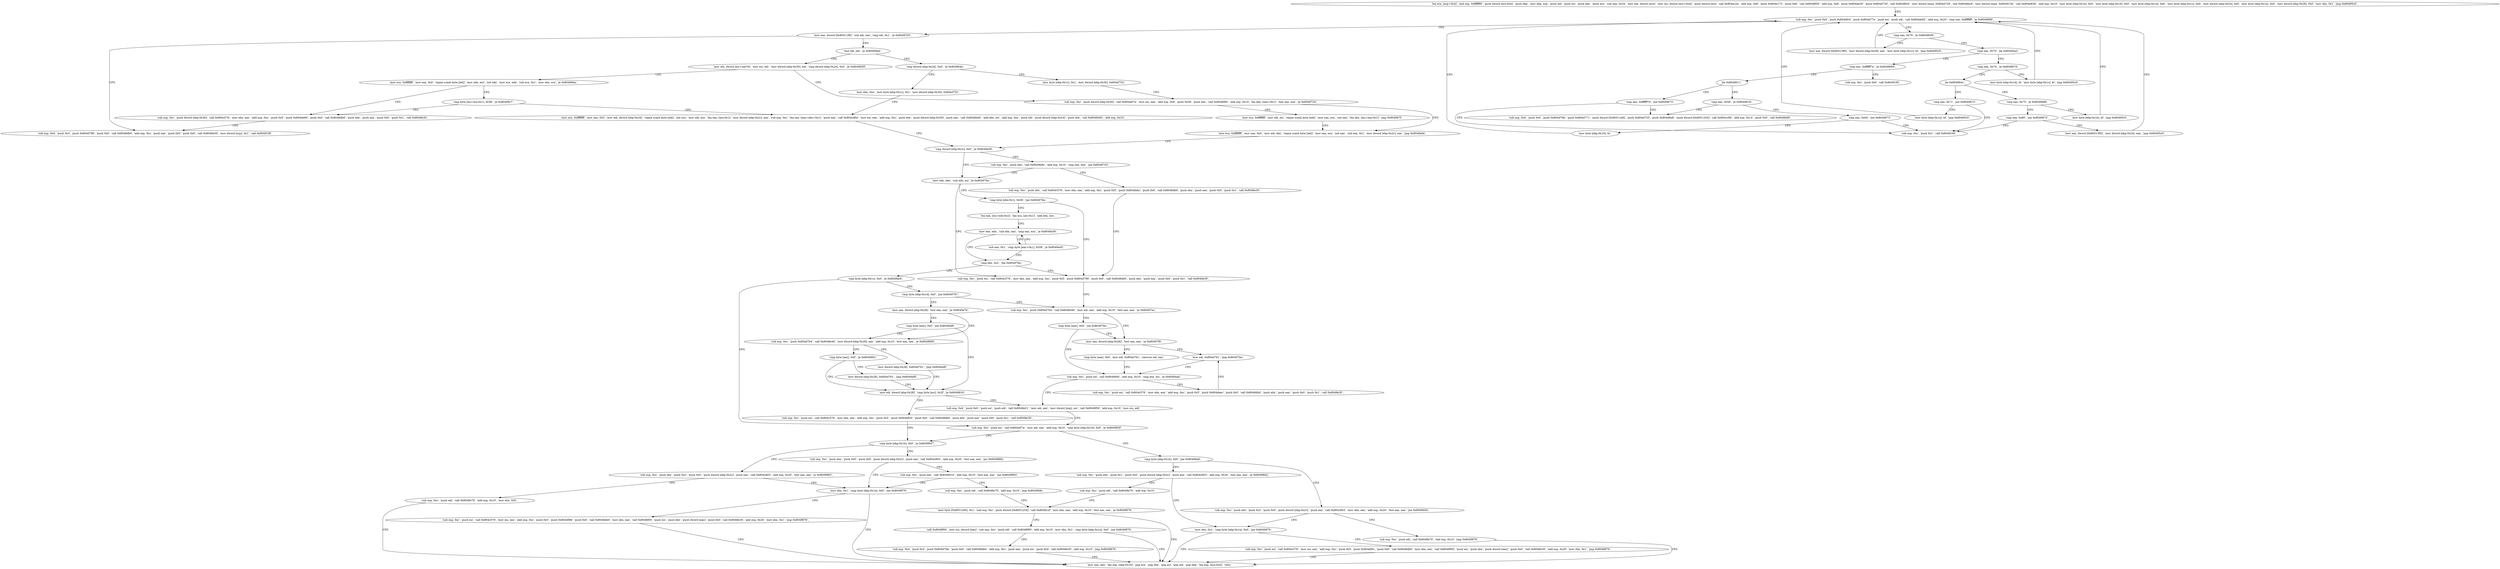 digraph "func" {
"134518045" [label = "'lea ecx, [esp+0x4]', 'and esp, 0xfffffff0', 'push dword [ecx-0x4]', 'push ebp', 'mov ebp, esp', 'push edi', 'push esi', 'push ebx', 'push ecx', 'sub esp, 0x34', 'mov edi, dword [ecx]', 'mov esi, dword [ecx+0x4]', 'push dword [esi]', 'call 0x804ac2a', 'add esp, 0x8', 'push 0x804e173', 'push 0x6', 'call 0x8048f50', 'add esp, 0x8', 'push 0x804de30', 'push 0x804d729', 'call 0x8048fc0', 'mov dword [esp], 0x804d729', 'call 0x8048dc0', 'mov dword [esp], 0x804913b', 'call 0x804d630', 'add esp, 0x10', 'mov byte [ebp-0x1b], 0x0', 'mov byte [ebp-0x19], 0x0', 'mov byte [ebp-0x1d], 0x0', 'mov byte [ebp-0x1c], 0x0', 'mov dword [ebp-0x24], 0x0', 'mov byte [ebp-0x1a], 0x0', 'mov dword [ebp-0x28], 0x0', 'mov ebx, 0x1', 'jmp 0x80495c0', " ]
"134518208" [label = "'sub esp, 0xc', 'push 0x0', 'push 0x804dfc0', 'push 0x804d77e', 'push esi', 'push edi', 'call 0x804ab92', 'add esp, 0x20', 'cmp eax, 0xffffffff', 'je 0x8049690', " ]
"134518416" [label = "'mov eax, dword [0x80511f8]', 'sub edi, eax', 'cmp edi, 0x1', 'ja 0x8049703', " ]
"134518242" [label = "'cmp eax, 0x70', 'je 0x8049659', " ]
"134518531" [label = "'sub esp, 0x4', 'push 0x5', 'push 0x804d786', 'push 0x0', 'call 0x8048db0', 'add esp, 0xc', 'push eax', 'push 0x0', 'push 0x0', 'call 0x8048e30', 'mov dword [esp], 0x1', 'call 0x804916f', " ]
"134518428" [label = "'test edi, edi', 'je 0x80499ad', " ]
"134518361" [label = "'mov eax, dword [0x80513f0]', 'mov dword [ebp-0x28], eax', 'mov byte [ebp-0x1c], bl', 'jmp 0x80495c0', " ]
"134518247" [label = "'cmp eax, 0x70', 'jle 0x80495a2', " ]
"134519213" [label = "'cmp dword [ebp-0x24], 0x0', 'je 0x8049b4e', " ]
"134518436" [label = "'mov edi, dword [esi+eax*4]', 'mov esi, edi', 'mov dword [ebp-0x30], edi', 'cmp dword [ebp-0x24], 0x0', 'je 0x8049b59', " ]
"134518178" [label = "'cmp eax, 0xffffff7e', 'je 0x8049669', " ]
"134518252" [label = "'cmp eax, 0x74', 'je 0x804967d', " ]
"134519630" [label = "'mov byte [ebp-0x1c], 0x1', 'mov dword [ebp-0x30], 0x804d752', " ]
"134519223" [label = "'mov ebx, 0xe', 'mov byte [ebp-0x1c], 0x1', 'mov dword [ebp-0x30], 0x804d752', " ]
"134519641" [label = "'sub esp, 0xc', 'push dword [ebp-0x30]', 'call 0x804d07a', 'mov esi, eax', 'add esp, 0x8', 'push 0x58', 'push eax', 'call 0x8048f60', 'add esp, 0x10', 'lea ebx, [eax+0x1]', 'test eax, eax', 'je 0x804972d', " ]
"134518454" [label = "'mov ecx, 0xffffffff', 'mov eax, 0x0', 'repne scasb byte [edi]', 'mov edx, ecx', 'not edx', 'mov ecx, edx', 'sub ecx, 0x1', 'mov ebx, ecx', 'je 0x80496da', " ]
"134518377" [label = "'sub esp, 0xc', 'push 0x0', 'call 0x804916f', " ]
"134518189" [label = "'jle 0x8049611', " ]
"134518397" [label = "'mov byte [ebp-0x1d], bl', 'mov byte [ebp-0x1c], bl', 'jmp 0x80495c0', " ]
"134518261" [label = "'jle 0x804964c', " ]
"134519239" [label = "'mov ecx, 0xffffffff', 'mov eax, 0x0', 'mov edi, dword [ebp-0x24]', 'repne scasb byte [edi]', 'not ecx', 'mov edi, ecx', 'lea eax, [ecx-0x1]', 'mov dword [ebp-0x2c], eax', 'sub esp, 0xc', 'lea eax, [eax+ebx+0x1]', 'push eax', 'call 0x804cd6d', 'mov esi, eax', 'add esp, 0xc', 'push ebx', 'push dword [ebp-0x30]', 'push eax', 'call 0x8048d40', 'add ebx, esi', 'add esp, 0xc', 'push edi', 'push dword [ebp-0x24]', 'push ebx', 'call 0x8048d40', 'add esp, 0x10', " ]
"134518573" [label = "'mov ecx, 0xffffffff', 'mov edi, esi', 'repne scasb byte [edi]', 'mov eax, ecx', 'not eax', 'lea ebx, [esi+eax-0x1]', 'jmp 0x8049b7f', " ]
"134519679" [label = "'mov ecx, 0xffffffff', 'mov eax, 0x0', 'mov edi, ebx', 'repne scasb byte [edi]', 'mov eax, ecx', 'not eax', 'sub eax, 0x1', 'mov dword [ebp-0x2c], eax', 'jmp 0x8049a0e', " ]
"134518490" [label = "'sub esp, 0xc', 'push dword [ebp-0x30]', 'call 0x804c576', 'mov ebx, eax', 'add esp, 0xc', 'push 0x5', 'push 0x804de90', 'push 0x0', 'call 0x8048db0', 'push ebx', 'push eax', 'push 0x0', 'push 0x1', 'call 0x8048e30', " ]
"134518479" [label = "'cmp byte [esi+ecx-0x1], 0x58', 'je 0x80499c7', " ]
"134518289" [label = "'cmp eax, 0xffffff7d', 'jne 0x8049673', " ]
"134518191" [label = "'cmp eax, 0x56', 'je 0x8049618', " ]
"134518348" [label = "'cmp eax, 0x71', 'jne 0x8049673', " ]
"134518263" [label = "'cmp eax, 0x75', 'je 0x8049688', " ]
"134519310" [label = "'cmp dword [ebp-0x2c], 0x0', 'je 0x8049a28', " ]
"134519336" [label = "'mov edx, ebx', 'sub edx, esi', 'je 0x804976a', " ]
"134518634" [label = "'sub esp, 0xc', 'push esi', 'call 0x804c576', 'mov ebx, eax', 'add esp, 0xc', 'push 0x5', 'push 0x804d799', 'push 0x0', 'call 0x8048db0', 'push ebx', 'push eax', 'push 0x0', 'push 0x1', 'call 0x8048e30', " ]
"134519346" [label = "'cmp byte [ebx-0x1], 0x58', 'jne 0x804976a', " ]
"134519316" [label = "'sub esp, 0xc', 'push ebx', 'call 0x8049b9c', 'add esp, 0x10', 'cmp eax, ebx', 'jne 0x8049743', " ]
"134518595" [label = "'sub esp, 0xc', 'push ebx', 'call 0x804c576', 'mov ebx, eax', 'add esp, 0xc', 'push 0x5', 'push 0x804debc', 'push 0x0', 'call 0x8048db0', 'push ebx', 'push eax', 'push 0x0', 'push 0x1', 'call 0x8048e30', " ]
"134518387" [label = "'sub esp, 0xc', 'push 0x1', 'call 0x804916f', " ]
"134518296" [label = "'sub esp, 0x4', 'push 0x0', 'push 0x804d766', 'push 0x804d771', 'push dword [0x80511e8]', 'push 0x804d725', 'push 0x804d6a8', 'push dword [0x8051254]', 'call 0x804cc98', 'add esp, 0x14', 'push 0x0', 'call 0x8048e90', " ]
"134518196" [label = "'cmp eax, 0x64', 'jne 0x8049673', " ]
"134518353" [label = "'mov byte [ebp-0x1a], bl', 'jmp 0x80495c0', " ]
"134518408" [label = "'mov byte [ebp-0x1b], bl', 'jmp 0x80495c0', " ]
"134518272" [label = "'cmp eax, 0x80', 'jne 0x8049673', " ]
"134518673" [label = "'sub esp, 0xc', 'push 0x804d7b4', 'call 0x8048e40', 'mov edi, eax', 'add esp, 0x10', 'test eax, eax', 'je 0x80497ac', " ]
"134519356" [label = "'lea eax, [esi+edx-0x2]', 'lea ecx, [esi-0x1]', 'add edx, ecx', " ]
"134518205" [label = "'mov byte [ebp-0x19], bl', " ]
"134518279" [label = "'mov eax, dword [0x80513f0]', 'mov dword [ebp-0x24], eax', 'jmp 0x80495c0', " ]
"134518700" [label = "'mov eax, dword [ebp-0x28]', 'test eax, eax', 'je 0x80497f9', " ]
"134518777" [label = "'mov edi, 0x804d761', 'jmp 0x80497be', " ]
"134518707" [label = "'cmp byte [eax], 0x0', 'mov edi, 0x804d761', 'cmovne edi, eax', " ]
"134518695" [label = "'cmp byte [eax], 0x0', 'jne 0x80497be', " ]
"134518718" [label = "'sub esp, 0xc', 'push esi', 'call 0x8049b9c', 'add esp, 0x10', 'cmp eax, esi', 'je 0x8049aab', " ]
"134519365" [label = "'mov ebx, edx', 'sub ebx, eax', 'cmp eax, ecx', 'je 0x8049a56', " ]
"134519467" [label = "'sub esp, 0x4', 'push 0x0', 'push esi', 'push edi', 'call 0x8049e51', 'mov edi, eax', 'mov dword [esp], esi', 'call 0x8049f56', 'add esp, 0x10', 'mov esi, edi', " ]
"134518738" [label = "'sub esp, 0xc', 'push esi', 'call 0x804c576', 'mov ebx, eax', 'add esp, 0xc', 'push 0x5', 'push 0x804deec', 'push 0x0', 'call 0x8048db0', 'push ebx', 'push eax', 'push 0x0', 'push 0x1', 'call 0x8048e30', " ]
"134519382" [label = "'cmp ebx, 0x2', 'jbe 0x804976a', " ]
"134519391" [label = "'cmp byte [ebp-0x1c], 0x0', 'je 0x8049ac6', " ]
"134519373" [label = "'sub eax, 0x1', 'cmp byte [eax+0x1], 0x58', 'je 0x8049a45', " ]
"134519494" [label = "'sub esp, 0xc', 'push esi', 'call 0x804d07a', 'mov edi, eax', 'add esp, 0x10', 'cmp byte [ebp-0x19], 0x0', 'je 0x804983f', " ]
"134519397" [label = "'cmp byte [ebp-0x1d], 0x0', 'jne 0x8049791', " ]
"134518847" [label = "'cmp byte [ebp-0x1b], 0x0', 'je 0x8049947', " ]
"134519111" [label = "'sub esp, 0xc', 'push ebx', 'push 0x0', 'push 0x0', 'push dword [ebp-0x2c]', 'push eax', 'call 0x804c803', 'add esp, 0x20', 'test eax, eax', 'jns 0x8049884', " ]
"134518857" [label = "'sub esp, 0xc', 'push ebx', 'push 0x2', 'push 0x0', 'push dword [ebp-0x2c]', 'push eax', 'call 0x804c803', 'add esp, 0x20', 'test eax, eax', 'js 0x8049963', " ]
"134519518" [label = "'cmp byte [ebp-0x1b], 0x0', 'jne 0x80498a6', " ]
"134518950" [label = "'sub esp, 0xc', 'push ebx', 'push 0x2', 'push 0x0', 'push dword [ebp-0x2c]', 'push eax', 'call 0x804c803', 'mov ebx, eax', 'add esp, 0x20', 'test eax, eax', 'jne 0x8049b04', " ]
"134519528" [label = "'sub esp, 0xc', 'push ebx', 'push 0x1', 'push 0x0', 'push dword [ebp-0x2c]', 'push eax', 'call 0x804c803', 'add esp, 0x20', 'test eax, eax', 'je 0x80498d2', " ]
"134519407" [label = "'mov eax, dword [ebp-0x28]', 'test eax, eax', 'je 0x8049a7b', " ]
"134518916" [label = "'sub esp, 0xc', 'push eax', 'call 0x8049010', 'add esp, 0x10', 'test eax, eax', 'jne 0x8049963', " ]
"134519139" [label = "'mov ebx, 0x1', 'cmp byte [ebp-0x1a], 0x0', 'jne 0x8049876', " ]
"134518885" [label = "'sub esp, 0xc', 'push edi', 'call 0x8048e70', 'add esp, 0x10', 'mov ebx, 0x0', " ]
"134519556" [label = "'mov ebx, 0x1', 'cmp byte [ebp-0x1a], 0x0', 'jne 0x8049876', " ]
"134518980" [label = "'sub esp, 0xc', 'push edi', 'call 0x8048e70', 'add esp, 0x10', 'jmp 0x8049876', " ]
"134518994" [label = "'sub esp, 0xc', 'push edi', 'call 0x8048e70', 'add esp, 0x10', " ]
"134519419" [label = "'sub esp, 0xc', 'push 0x804d7b4', 'call 0x8048e40', 'mov dword [ebp-0x28], eax', 'add esp, 0x10', 'test eax, eax', 'je 0x8049800', " ]
"134519414" [label = "'cmp byte [eax], 0x0', 'jne 0x8049a9f', " ]
"134518936" [label = "'sub esp, 0xc', 'push edi', 'call 0x8048e70', 'add esp, 0x10', 'jmp 0x80498de', " ]
"134518902" [label = "'mov eax, ebx', 'lea esp, [ebp-0x10]', 'pop ecx', 'pop ebx', 'pop esi', 'pop edi', 'pop ebp', 'lea esp, [ecx-0x4]', 'retn', " ]
"134519154" [label = "'sub esp, 0xc', 'push esi', 'call 0x804c576', 'mov esi, eax', 'add esp, 0xc', 'push 0x5', 'push 0x804df88', 'push 0x0', 'call 0x8048db0', 'mov ebx, eax', 'call 0x8048f00', 'push esi', 'push ebx', 'push dword [eax]', 'push 0x0', 'call 0x8048e30', 'add esp, 0x20', 'mov ebx, 0x1', 'jmp 0x8049876', " ]
"134519571" [label = "'sub esp, 0xc', 'push esi', 'call 0x804c576', 'mov esi, eax', 'add esp, 0xc', 'push 0x5', 'push 0x804df5c', 'push 0x0', 'call 0x8048db0', 'mov ebx, eax', 'call 0x8048f00', 'push esi', 'push ebx', 'push dword [eax]', 'push 0x0', 'call 0x8048e30', 'add esp, 0x20', 'mov ebx, 0x1', 'jmp 0x8049876', " ]
"134519006" [label = "'mov byte [0x8051260], 0x1', 'sub esp, 0xc', 'push dword [0x8051254]', 'call 0x8049c2f', 'mov ebx, eax', 'add esp, 0x10', 'test eax, eax', 'je 0x8049876', " ]
"134518784" [label = "'mov dword [ebp-0x28], 0x804d761', 'jmp 0x8049a9f', " ]
"134519446" [label = "'cmp byte [eax], 0x0', 'je 0x804980c', " ]
"134519455" [label = "'mov edi, dword [ebp-0x28]', 'cmp byte [esi], 0x2f', 'je 0x8049818', " ]
"134519040" [label = "'call 0x8048f00', 'mov esi, dword [eax]', 'sub esp, 0xc', 'push edi', 'call 0x8048f90', 'add esp, 0x10', 'mov ebx, 0x1', 'cmp byte [ebp-0x1a], 0x0', 'jne 0x8049876', " ]
"134519074" [label = "'sub esp, 0x4', 'push 0x5', 'push 0x804d7bb', 'push 0x0', 'call 0x8048db0', 'add esp, 0xc', 'push eax', 'push esi', 'push 0x0', 'call 0x8048e30', 'add esp, 0x10', 'jmp 0x8049876', " ]
"134518796" [label = "'mov dword [ebp-0x28], 0x804d761', 'jmp 0x8049a9f', " ]
"134518808" [label = "'sub esp, 0xc', 'push esi', 'call 0x804c576', 'mov ebx, eax', 'add esp, 0xc', 'push 0x5', 'push 0x804df20', 'push 0x0', 'call 0x8048db0', 'push ebx', 'push eax', 'push 0x0', 'push 0x1', 'call 0x8048e30', " ]
"134518045" -> "134518208" [ label = "CFG" ]
"134518208" -> "134518416" [ label = "CFG" ]
"134518208" -> "134518242" [ label = "CFG" ]
"134518416" -> "134518531" [ label = "CFG" ]
"134518416" -> "134518428" [ label = "CFG" ]
"134518242" -> "134518361" [ label = "CFG" ]
"134518242" -> "134518247" [ label = "CFG" ]
"134518428" -> "134519213" [ label = "CFG" ]
"134518428" -> "134518436" [ label = "CFG" ]
"134518361" -> "134518208" [ label = "CFG" ]
"134518247" -> "134518178" [ label = "CFG" ]
"134518247" -> "134518252" [ label = "CFG" ]
"134519213" -> "134519630" [ label = "CFG" ]
"134519213" -> "134519223" [ label = "CFG" ]
"134518436" -> "134519641" [ label = "CFG" ]
"134518436" -> "134518454" [ label = "CFG" ]
"134518178" -> "134518377" [ label = "CFG" ]
"134518178" -> "134518189" [ label = "CFG" ]
"134518252" -> "134518397" [ label = "CFG" ]
"134518252" -> "134518261" [ label = "CFG" ]
"134519630" -> "134519641" [ label = "CFG" ]
"134519223" -> "134519239" [ label = "CFG" ]
"134519641" -> "134518573" [ label = "CFG" ]
"134519641" -> "134519679" [ label = "CFG" ]
"134518454" -> "134518490" [ label = "CFG" ]
"134518454" -> "134518479" [ label = "CFG" ]
"134518189" -> "134518289" [ label = "CFG" ]
"134518189" -> "134518191" [ label = "CFG" ]
"134518397" -> "134518208" [ label = "CFG" ]
"134518261" -> "134518348" [ label = "CFG" ]
"134518261" -> "134518263" [ label = "CFG" ]
"134519239" -> "134519310" [ label = "CFG" ]
"134518573" -> "134519679" [ label = "CFG" ]
"134519679" -> "134519310" [ label = "CFG" ]
"134518490" -> "134518531" [ label = "CFG" ]
"134518479" -> "134519239" [ label = "CFG" ]
"134518479" -> "134518490" [ label = "CFG" ]
"134518289" -> "134518387" [ label = "CFG" ]
"134518289" -> "134518296" [ label = "CFG" ]
"134518191" -> "134518296" [ label = "CFG" ]
"134518191" -> "134518196" [ label = "CFG" ]
"134518348" -> "134518387" [ label = "CFG" ]
"134518348" -> "134518353" [ label = "CFG" ]
"134518263" -> "134518408" [ label = "CFG" ]
"134518263" -> "134518272" [ label = "CFG" ]
"134519310" -> "134519336" [ label = "CFG" ]
"134519310" -> "134519316" [ label = "CFG" ]
"134519336" -> "134518634" [ label = "CFG" ]
"134519336" -> "134519346" [ label = "CFG" ]
"134518634" -> "134518673" [ label = "CFG" ]
"134519346" -> "134518634" [ label = "CFG" ]
"134519346" -> "134519356" [ label = "CFG" ]
"134519316" -> "134518595" [ label = "CFG" ]
"134519316" -> "134519336" [ label = "CFG" ]
"134518595" -> "134518634" [ label = "CFG" ]
"134518196" -> "134518387" [ label = "CFG" ]
"134518196" -> "134518205" [ label = "CFG" ]
"134518353" -> "134518208" [ label = "CFG" ]
"134518408" -> "134518208" [ label = "CFG" ]
"134518272" -> "134518387" [ label = "CFG" ]
"134518272" -> "134518279" [ label = "CFG" ]
"134518673" -> "134518700" [ label = "CFG" ]
"134518673" -> "134518695" [ label = "CFG" ]
"134519356" -> "134519365" [ label = "CFG" ]
"134518205" -> "134518208" [ label = "CFG" ]
"134518279" -> "134518208" [ label = "CFG" ]
"134518700" -> "134518777" [ label = "CFG" ]
"134518700" -> "134518707" [ label = "CFG" ]
"134518777" -> "134518718" [ label = "CFG" ]
"134518707" -> "134518718" [ label = "CFG" ]
"134518695" -> "134518718" [ label = "CFG" ]
"134518695" -> "134518700" [ label = "CFG" ]
"134518718" -> "134519467" [ label = "CFG" ]
"134518718" -> "134518738" [ label = "CFG" ]
"134519365" -> "134519382" [ label = "CFG" ]
"134519365" -> "134519373" [ label = "CFG" ]
"134519467" -> "134519494" [ label = "CFG" ]
"134518738" -> "134518777" [ label = "CFG" ]
"134519382" -> "134518634" [ label = "CFG" ]
"134519382" -> "134519391" [ label = "CFG" ]
"134519391" -> "134519494" [ label = "CFG" ]
"134519391" -> "134519397" [ label = "CFG" ]
"134519373" -> "134519365" [ label = "CFG" ]
"134519373" -> "134519382" [ label = "CFG" ]
"134519494" -> "134518847" [ label = "CFG" ]
"134519494" -> "134519518" [ label = "CFG" ]
"134519397" -> "134518673" [ label = "CFG" ]
"134519397" -> "134519407" [ label = "CFG" ]
"134518847" -> "134519111" [ label = "CFG" ]
"134518847" -> "134518857" [ label = "CFG" ]
"134519111" -> "134518916" [ label = "CFG" ]
"134519111" -> "134519139" [ label = "CFG" ]
"134518857" -> "134519139" [ label = "CFG" ]
"134518857" -> "134518885" [ label = "CFG" ]
"134519518" -> "134518950" [ label = "CFG" ]
"134519518" -> "134519528" [ label = "CFG" ]
"134518950" -> "134519556" [ label = "CFG" ]
"134518950" -> "134518980" [ label = "CFG" ]
"134519528" -> "134518994" [ label = "CFG" ]
"134519528" -> "134519556" [ label = "CFG" ]
"134519407" -> "134519419" [ label = "CFG" ]
"134519407" -> "134519414" [ label = "CFG" ]
"134518916" -> "134519139" [ label = "CFG" ]
"134518916" -> "134518936" [ label = "CFG" ]
"134519139" -> "134518902" [ label = "CFG" ]
"134519139" -> "134519154" [ label = "CFG" ]
"134518885" -> "134518902" [ label = "CFG" ]
"134519556" -> "134518902" [ label = "CFG" ]
"134519556" -> "134519571" [ label = "CFG" ]
"134518980" -> "134518902" [ label = "CFG" ]
"134518994" -> "134519006" [ label = "CFG" ]
"134519419" -> "134518784" [ label = "CFG" ]
"134519419" -> "134519446" [ label = "CFG" ]
"134519414" -> "134519455" [ label = "CFG" ]
"134519414" -> "134519419" [ label = "CFG" ]
"134518936" -> "134519006" [ label = "CFG" ]
"134519154" -> "134518902" [ label = "CFG" ]
"134519571" -> "134518902" [ label = "CFG" ]
"134519006" -> "134518902" [ label = "CFG" ]
"134519006" -> "134519040" [ label = "CFG" ]
"134518784" -> "134519455" [ label = "CFG" ]
"134519446" -> "134518796" [ label = "CFG" ]
"134519446" -> "134519455" [ label = "CFG" ]
"134519455" -> "134518808" [ label = "CFG" ]
"134519455" -> "134519467" [ label = "CFG" ]
"134519040" -> "134518902" [ label = "CFG" ]
"134519040" -> "134519074" [ label = "CFG" ]
"134519074" -> "134518902" [ label = "CFG" ]
"134518796" -> "134519455" [ label = "CFG" ]
"134518808" -> "134518847" [ label = "CFG" ]
}
